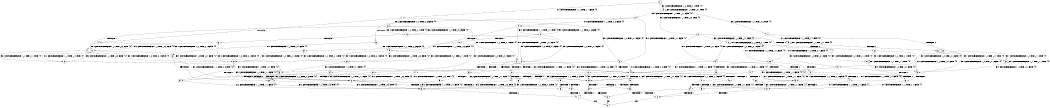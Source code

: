 digraph BCG {
size = "7, 10.5";
center = TRUE;
node [shape = circle];
0 [peripheries = 2];
0 -> 1 [label = "EX !1 !ATOMIC_EXCH_BRANCH (1, +1, TRUE, +1, 1, FALSE) !{0}"];
0 -> 2 [label = "EX !2 !ATOMIC_EXCH_BRANCH (1, +1, TRUE, +0, 3, TRUE) !{0}"];
0 -> 3 [label = "EX !0 !ATOMIC_EXCH_BRANCH (1, +0, TRUE, +0, 1, TRUE) !{0}"];
1 -> 4 [label = "TERMINATE !1"];
1 -> 5 [label = "EX !2 !ATOMIC_EXCH_BRANCH (1, +1, TRUE, +0, 3, FALSE) !{0}"];
1 -> 6 [label = "EX !0 !ATOMIC_EXCH_BRANCH (1, +0, TRUE, +0, 1, FALSE) !{0}"];
2 -> 7 [label = "TERMINATE !2"];
2 -> 8 [label = "EX !1 !ATOMIC_EXCH_BRANCH (1, +1, TRUE, +1, 1, TRUE) !{0}"];
2 -> 9 [label = "EX !0 !ATOMIC_EXCH_BRANCH (1, +0, TRUE, +0, 1, FALSE) !{0}"];
3 -> 10 [label = "EX !1 !ATOMIC_EXCH_BRANCH (1, +1, TRUE, +1, 1, FALSE) !{0}"];
3 -> 11 [label = "EX !2 !ATOMIC_EXCH_BRANCH (1, +1, TRUE, +0, 3, TRUE) !{0}"];
3 -> 3 [label = "EX !0 !ATOMIC_EXCH_BRANCH (1, +0, TRUE, +0, 1, TRUE) !{0}"];
4 -> 12 [label = "EX !2 !ATOMIC_EXCH_BRANCH (1, +1, TRUE, +0, 3, FALSE) !{0}"];
4 -> 13 [label = "EX !0 !ATOMIC_EXCH_BRANCH (1, +0, TRUE, +0, 1, FALSE) !{0}"];
5 -> 14 [label = "TERMINATE !1"];
5 -> 15 [label = "EX !0 !ATOMIC_EXCH_BRANCH (1, +0, TRUE, +0, 1, FALSE) !{0}"];
5 -> 16 [label = "EX !2 !ATOMIC_EXCH_BRANCH (1, +1, TRUE, +1, 1, TRUE) !{0}"];
6 -> 17 [label = "TERMINATE !1"];
6 -> 18 [label = "TERMINATE !0"];
6 -> 19 [label = "EX !2 !ATOMIC_EXCH_BRANCH (1, +1, TRUE, +0, 3, TRUE) !{0}"];
7 -> 20 [label = "EX !1 !ATOMIC_EXCH_BRANCH (1, +1, TRUE, +1, 1, TRUE) !{0}"];
7 -> 21 [label = "EX !0 !ATOMIC_EXCH_BRANCH (1, +0, TRUE, +0, 1, FALSE) !{0}"];
8 -> 22 [label = "TERMINATE !2"];
8 -> 23 [label = "EX !0 !ATOMIC_EXCH_BRANCH (1, +0, TRUE, +0, 1, FALSE) !{0}"];
8 -> 8 [label = "EX !1 !ATOMIC_EXCH_BRANCH (1, +1, TRUE, +1, 1, TRUE) !{0}"];
9 -> 24 [label = "TERMINATE !2"];
9 -> 25 [label = "TERMINATE !0"];
9 -> 19 [label = "EX !1 !ATOMIC_EXCH_BRANCH (1, +1, TRUE, +1, 1, FALSE) !{0}"];
10 -> 26 [label = "TERMINATE !1"];
10 -> 27 [label = "EX !2 !ATOMIC_EXCH_BRANCH (1, +1, TRUE, +0, 3, FALSE) !{0}"];
10 -> 6 [label = "EX !0 !ATOMIC_EXCH_BRANCH (1, +0, TRUE, +0, 1, FALSE) !{0}"];
11 -> 28 [label = "TERMINATE !2"];
11 -> 29 [label = "EX !1 !ATOMIC_EXCH_BRANCH (1, +1, TRUE, +1, 1, TRUE) !{0}"];
11 -> 9 [label = "EX !0 !ATOMIC_EXCH_BRANCH (1, +0, TRUE, +0, 1, FALSE) !{0}"];
12 -> 30 [label = "EX !0 !ATOMIC_EXCH_BRANCH (1, +0, TRUE, +0, 1, FALSE) !{0}"];
12 -> 31 [label = "EX !2 !ATOMIC_EXCH_BRANCH (1, +1, TRUE, +1, 1, TRUE) !{0}"];
13 -> 32 [label = "TERMINATE !0"];
13 -> 33 [label = "EX !2 !ATOMIC_EXCH_BRANCH (1, +1, TRUE, +0, 3, TRUE) !{0}"];
14 -> 30 [label = "EX !0 !ATOMIC_EXCH_BRANCH (1, +0, TRUE, +0, 1, FALSE) !{0}"];
14 -> 31 [label = "EX !2 !ATOMIC_EXCH_BRANCH (1, +1, TRUE, +1, 1, TRUE) !{0}"];
15 -> 34 [label = "TERMINATE !1"];
15 -> 35 [label = "TERMINATE !0"];
15 -> 19 [label = "EX !2 !ATOMIC_EXCH_BRANCH (1, +1, TRUE, +1, 1, FALSE) !{0}"];
16 -> 36 [label = "TERMINATE !1"];
16 -> 37 [label = "EX !0 !ATOMIC_EXCH_BRANCH (1, +0, TRUE, +0, 1, FALSE) !{0}"];
16 -> 5 [label = "EX !2 !ATOMIC_EXCH_BRANCH (1, +1, TRUE, +0, 3, FALSE) !{0}"];
17 -> 32 [label = "TERMINATE !0"];
17 -> 33 [label = "EX !2 !ATOMIC_EXCH_BRANCH (1, +1, TRUE, +0, 3, TRUE) !{0}"];
18 -> 38 [label = "TERMINATE !1"];
18 -> 39 [label = "EX !2 !ATOMIC_EXCH_BRANCH (1, +1, TRUE, +0, 3, TRUE) !{1}"];
19 -> 40 [label = "TERMINATE !1"];
19 -> 41 [label = "TERMINATE !2"];
19 -> 42 [label = "TERMINATE !0"];
20 -> 43 [label = "EX !0 !ATOMIC_EXCH_BRANCH (1, +0, TRUE, +0, 1, FALSE) !{0}"];
20 -> 20 [label = "EX !1 !ATOMIC_EXCH_BRANCH (1, +1, TRUE, +1, 1, TRUE) !{0}"];
21 -> 44 [label = "TERMINATE !0"];
21 -> 45 [label = "EX !1 !ATOMIC_EXCH_BRANCH (1, +1, TRUE, +1, 1, FALSE) !{0}"];
22 -> 43 [label = "EX !0 !ATOMIC_EXCH_BRANCH (1, +0, TRUE, +0, 1, FALSE) !{0}"];
22 -> 20 [label = "EX !1 !ATOMIC_EXCH_BRANCH (1, +1, TRUE, +1, 1, TRUE) !{0}"];
23 -> 46 [label = "TERMINATE !2"];
23 -> 47 [label = "TERMINATE !0"];
23 -> 19 [label = "EX !1 !ATOMIC_EXCH_BRANCH (1, +1, TRUE, +1, 1, FALSE) !{0}"];
24 -> 44 [label = "TERMINATE !0"];
24 -> 45 [label = "EX !1 !ATOMIC_EXCH_BRANCH (1, +1, TRUE, +1, 1, FALSE) !{0}"];
25 -> 48 [label = "TERMINATE !2"];
25 -> 39 [label = "EX !1 !ATOMIC_EXCH_BRANCH (1, +1, TRUE, +1, 1, FALSE) !{1}"];
26 -> 49 [label = "EX !2 !ATOMIC_EXCH_BRANCH (1, +1, TRUE, +0, 3, FALSE) !{0}"];
26 -> 13 [label = "EX !0 !ATOMIC_EXCH_BRANCH (1, +0, TRUE, +0, 1, FALSE) !{0}"];
27 -> 50 [label = "TERMINATE !1"];
27 -> 51 [label = "EX !2 !ATOMIC_EXCH_BRANCH (1, +1, TRUE, +1, 1, TRUE) !{0}"];
27 -> 15 [label = "EX !0 !ATOMIC_EXCH_BRANCH (1, +0, TRUE, +0, 1, FALSE) !{0}"];
28 -> 52 [label = "EX !1 !ATOMIC_EXCH_BRANCH (1, +1, TRUE, +1, 1, TRUE) !{0}"];
28 -> 21 [label = "EX !0 !ATOMIC_EXCH_BRANCH (1, +0, TRUE, +0, 1, FALSE) !{0}"];
29 -> 53 [label = "TERMINATE !2"];
29 -> 29 [label = "EX !1 !ATOMIC_EXCH_BRANCH (1, +1, TRUE, +1, 1, TRUE) !{0}"];
29 -> 23 [label = "EX !0 !ATOMIC_EXCH_BRANCH (1, +0, TRUE, +0, 1, FALSE) !{0}"];
30 -> 54 [label = "TERMINATE !0"];
30 -> 33 [label = "EX !2 !ATOMIC_EXCH_BRANCH (1, +1, TRUE, +1, 1, FALSE) !{0}"];
31 -> 55 [label = "EX !0 !ATOMIC_EXCH_BRANCH (1, +0, TRUE, +0, 1, FALSE) !{0}"];
31 -> 12 [label = "EX !2 !ATOMIC_EXCH_BRANCH (1, +1, TRUE, +0, 3, FALSE) !{0}"];
32 -> 56 [label = "EX !2 !ATOMIC_EXCH_BRANCH (1, +1, TRUE, +0, 3, TRUE) !{2}"];
33 -> 57 [label = "TERMINATE !2"];
33 -> 58 [label = "TERMINATE !0"];
34 -> 54 [label = "TERMINATE !0"];
34 -> 33 [label = "EX !2 !ATOMIC_EXCH_BRANCH (1, +1, TRUE, +1, 1, FALSE) !{0}"];
35 -> 59 [label = "TERMINATE !1"];
35 -> 39 [label = "EX !2 !ATOMIC_EXCH_BRANCH (1, +1, TRUE, +1, 1, FALSE) !{1}"];
36 -> 55 [label = "EX !0 !ATOMIC_EXCH_BRANCH (1, +0, TRUE, +0, 1, FALSE) !{0}"];
36 -> 12 [label = "EX !2 !ATOMIC_EXCH_BRANCH (1, +1, TRUE, +0, 3, FALSE) !{0}"];
37 -> 60 [label = "TERMINATE !1"];
37 -> 61 [label = "TERMINATE !0"];
37 -> 19 [label = "EX !2 !ATOMIC_EXCH_BRANCH (1, +1, TRUE, +0, 3, TRUE) !{0}"];
38 -> 56 [label = "EX !2 !ATOMIC_EXCH_BRANCH (1, +1, TRUE, +0, 3, TRUE) !{2}"];
39 -> 62 [label = "TERMINATE !1"];
39 -> 63 [label = "TERMINATE !2"];
40 -> 57 [label = "TERMINATE !2"];
40 -> 58 [label = "TERMINATE !0"];
41 -> 64 [label = "TERMINATE !1"];
41 -> 65 [label = "TERMINATE !0"];
42 -> 62 [label = "TERMINATE !1"];
42 -> 63 [label = "TERMINATE !2"];
43 -> 66 [label = "TERMINATE !0"];
43 -> 45 [label = "EX !1 !ATOMIC_EXCH_BRANCH (1, +1, TRUE, +1, 1, FALSE) !{0}"];
44 -> 67 [label = "EX !1 !ATOMIC_EXCH_BRANCH (1, +1, TRUE, +1, 1, FALSE) !{1}"];
45 -> 64 [label = "TERMINATE !1"];
45 -> 65 [label = "TERMINATE !0"];
46 -> 66 [label = "TERMINATE !0"];
46 -> 45 [label = "EX !1 !ATOMIC_EXCH_BRANCH (1, +1, TRUE, +1, 1, FALSE) !{0}"];
47 -> 68 [label = "TERMINATE !2"];
47 -> 39 [label = "EX !1 !ATOMIC_EXCH_BRANCH (1, +1, TRUE, +1, 1, FALSE) !{1}"];
48 -> 67 [label = "EX !1 !ATOMIC_EXCH_BRANCH (1, +1, TRUE, +1, 1, FALSE) !{1}"];
49 -> 69 [label = "EX !2 !ATOMIC_EXCH_BRANCH (1, +1, TRUE, +1, 1, TRUE) !{0}"];
49 -> 30 [label = "EX !0 !ATOMIC_EXCH_BRANCH (1, +0, TRUE, +0, 1, FALSE) !{0}"];
50 -> 69 [label = "EX !2 !ATOMIC_EXCH_BRANCH (1, +1, TRUE, +1, 1, TRUE) !{0}"];
50 -> 30 [label = "EX !0 !ATOMIC_EXCH_BRANCH (1, +0, TRUE, +0, 1, FALSE) !{0}"];
51 -> 70 [label = "TERMINATE !1"];
51 -> 27 [label = "EX !2 !ATOMIC_EXCH_BRANCH (1, +1, TRUE, +0, 3, FALSE) !{0}"];
51 -> 37 [label = "EX !0 !ATOMIC_EXCH_BRANCH (1, +0, TRUE, +0, 1, FALSE) !{0}"];
52 -> 52 [label = "EX !1 !ATOMIC_EXCH_BRANCH (1, +1, TRUE, +1, 1, TRUE) !{0}"];
52 -> 43 [label = "EX !0 !ATOMIC_EXCH_BRANCH (1, +0, TRUE, +0, 1, FALSE) !{0}"];
53 -> 52 [label = "EX !1 !ATOMIC_EXCH_BRANCH (1, +1, TRUE, +1, 1, TRUE) !{0}"];
53 -> 43 [label = "EX !0 !ATOMIC_EXCH_BRANCH (1, +0, TRUE, +0, 1, FALSE) !{0}"];
54 -> 56 [label = "EX !2 !ATOMIC_EXCH_BRANCH (1, +1, TRUE, +1, 1, FALSE) !{2}"];
55 -> 71 [label = "TERMINATE !0"];
55 -> 33 [label = "EX !2 !ATOMIC_EXCH_BRANCH (1, +1, TRUE, +0, 3, TRUE) !{0}"];
56 -> 72 [label = "TERMINATE !2"];
57 -> 73 [label = "TERMINATE !0"];
58 -> 72 [label = "TERMINATE !2"];
59 -> 56 [label = "EX !2 !ATOMIC_EXCH_BRANCH (1, +1, TRUE, +1, 1, FALSE) !{2}"];
60 -> 71 [label = "TERMINATE !0"];
60 -> 33 [label = "EX !2 !ATOMIC_EXCH_BRANCH (1, +1, TRUE, +0, 3, TRUE) !{0}"];
61 -> 74 [label = "TERMINATE !1"];
61 -> 39 [label = "EX !2 !ATOMIC_EXCH_BRANCH (1, +1, TRUE, +0, 3, TRUE) !{1}"];
62 -> 72 [label = "TERMINATE !2"];
63 -> 75 [label = "TERMINATE !1"];
64 -> 73 [label = "TERMINATE !0"];
65 -> 75 [label = "TERMINATE !1"];
66 -> 67 [label = "EX !1 !ATOMIC_EXCH_BRANCH (1, +1, TRUE, +1, 1, FALSE) !{1}"];
67 -> 75 [label = "TERMINATE !1"];
68 -> 67 [label = "EX !1 !ATOMIC_EXCH_BRANCH (1, +1, TRUE, +1, 1, FALSE) !{1}"];
69 -> 49 [label = "EX !2 !ATOMIC_EXCH_BRANCH (1, +1, TRUE, +0, 3, FALSE) !{0}"];
69 -> 55 [label = "EX !0 !ATOMIC_EXCH_BRANCH (1, +0, TRUE, +0, 1, FALSE) !{0}"];
70 -> 49 [label = "EX !2 !ATOMIC_EXCH_BRANCH (1, +1, TRUE, +0, 3, FALSE) !{0}"];
70 -> 55 [label = "EX !0 !ATOMIC_EXCH_BRANCH (1, +0, TRUE, +0, 1, FALSE) !{0}"];
71 -> 56 [label = "EX !2 !ATOMIC_EXCH_BRANCH (1, +1, TRUE, +0, 3, TRUE) !{2}"];
72 -> 76 [label = "exit"];
73 -> 76 [label = "exit"];
74 -> 56 [label = "EX !2 !ATOMIC_EXCH_BRANCH (1, +1, TRUE, +0, 3, TRUE) !{2}"];
75 -> 76 [label = "exit"];
}
